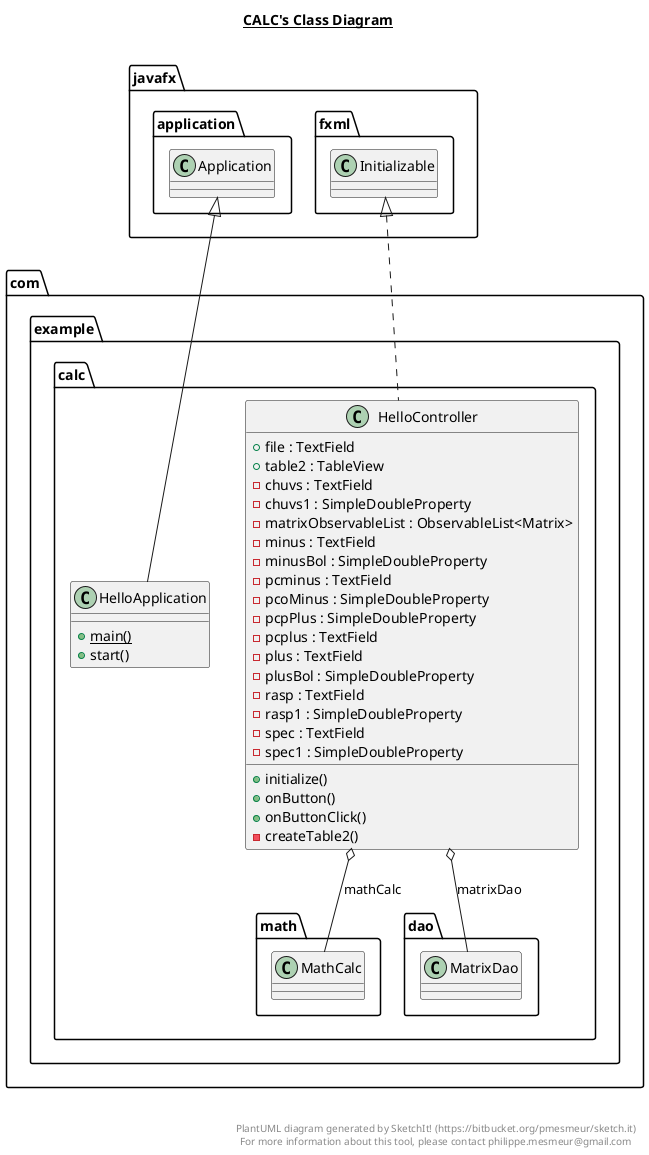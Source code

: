@startuml

title __CALC's Class Diagram__\n


      class com.example.calc.HelloApplication {
          {static} + main()
          + start()
      }

  


      class com.example.calc.HelloController {
          + file : TextField
          + table2 : TableView
          - chuvs : TextField
          - chuvs1 : SimpleDoubleProperty
          - matrixObservableList : ObservableList<Matrix>
          - minus : TextField
          - minusBol : SimpleDoubleProperty
          - pcminus : TextField
          - pcoMinus : SimpleDoubleProperty
          - pcpPlus : SimpleDoubleProperty
          - pcplus : TextField
          - plus : TextField
          - plusBol : SimpleDoubleProperty
          - rasp : TextField
          - rasp1 : SimpleDoubleProperty
          - spec : TextField
          - spec1 : SimpleDoubleProperty
          + initialize()
          + onButton()
          + onButtonClick()
          - createTable2()
      }

  

  com.example.calc.HelloApplication -up-|> javafx.application.Application
  com.example.calc.HelloController .up.|> javafx.fxml.Initializable
  com.example.calc.HelloController o-- com.example.calc.math.MathCalc : mathCalc
  com.example.calc.HelloController o-- com.example.calc.dao.MatrixDao : matrixDao


right footer


PlantUML diagram generated by SketchIt! (https://bitbucket.org/pmesmeur/sketch.it)
For more information about this tool, please contact philippe.mesmeur@gmail.com
endfooter

@enduml
